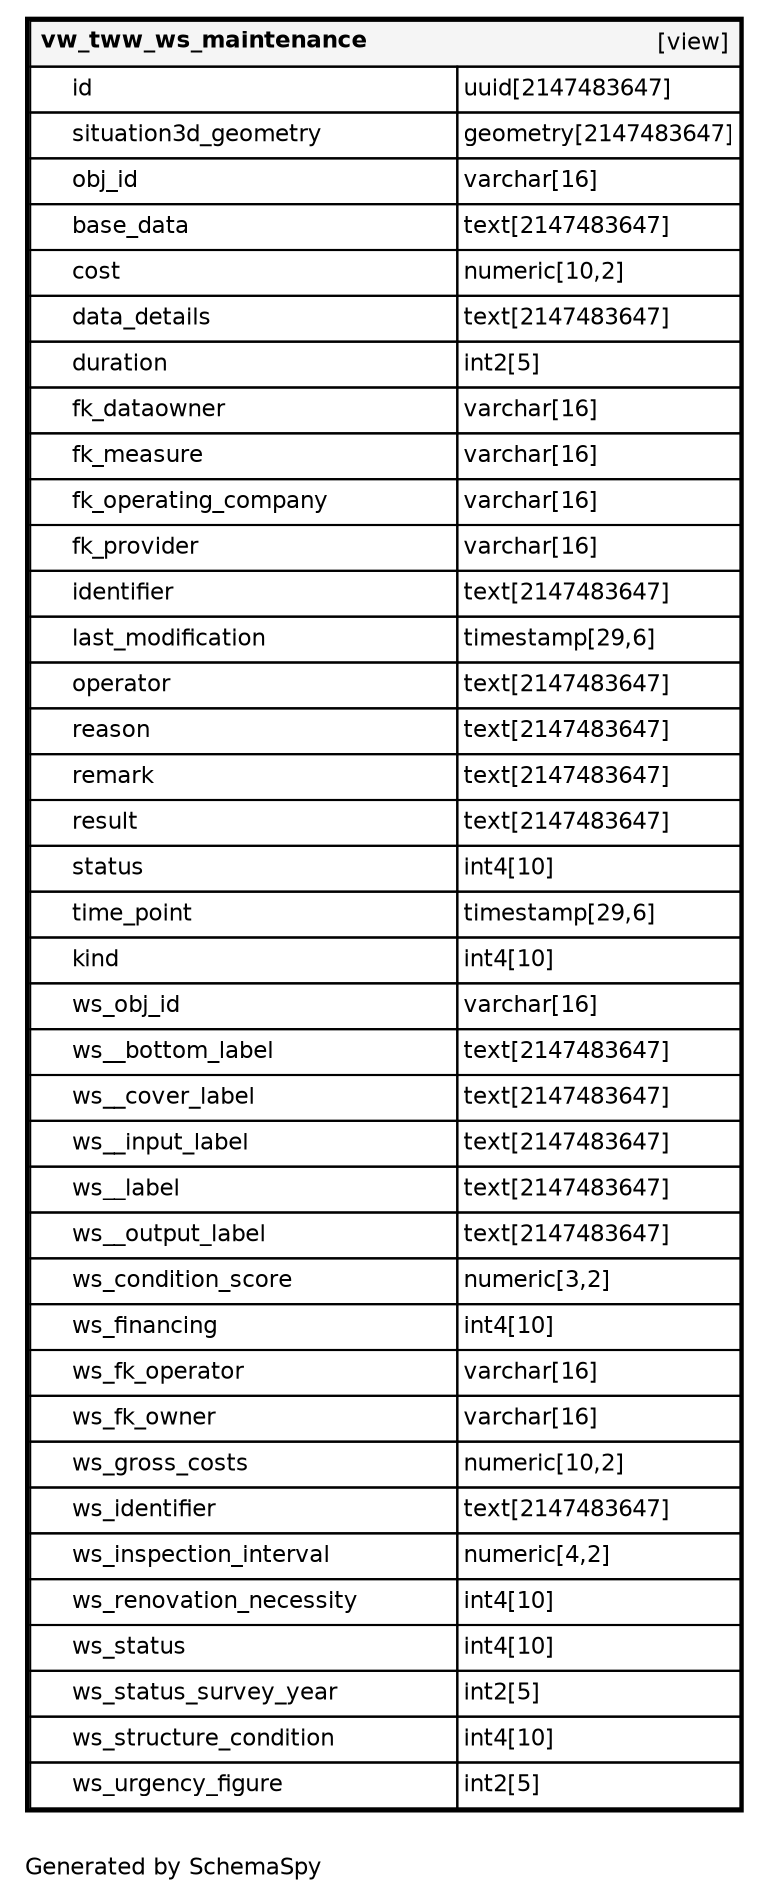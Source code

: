 digraph "oneDegreeRelationshipsDiagram" {
  graph [    rankdir="RL"    bgcolor="#ffffff"    label="\nGenerated by SchemaSpy"    labeljust="l"    nodesep="0.18"    ranksep="0.46"    fontname="Helvetica"    fontsize="11"    packmode="graph"  ];  node [    fontname="Helvetica"    fontsize="11"    shape="plaintext"  ];  edge [    arrowsize="0.8"  ];
  "vw_tww_ws_maintenance" [
   label=<
    <TABLE BORDER="2" CELLBORDER="1" CELLSPACING="0" BGCOLOR="#ffffff">
      <TR><TD COLSPAN="4"  BGCOLOR="#f5f5f5"><TABLE BORDER="0" CELLSPACING="0"><TR><TD ALIGN="LEFT" FIXEDSIZE="TRUE" WIDTH="184" HEIGHT="16"><B>vw_tww_ws_maintenance</B></TD><TD ALIGN="RIGHT">[view]</TD></TR></TABLE></TD></TR>
      <TR><TD PORT="id" COLSPAN="2" ALIGN="LEFT"><TABLE BORDER="0" CELLSPACING="0" ALIGN="LEFT"><TR ALIGN="LEFT"><TD ALIGN="LEFT" FIXEDSIZE="TRUE" WIDTH="15" HEIGHT="16"></TD><TD ALIGN="LEFT" FIXEDSIZE="TRUE" WIDTH="184" HEIGHT="16">id</TD></TR></TABLE></TD><TD PORT="id.type" ALIGN="LEFT">uuid[2147483647]</TD></TR>
      <TR><TD PORT="situation3d_geometry" COLSPAN="2" ALIGN="LEFT"><TABLE BORDER="0" CELLSPACING="0" ALIGN="LEFT"><TR ALIGN="LEFT"><TD ALIGN="LEFT" FIXEDSIZE="TRUE" WIDTH="15" HEIGHT="16"></TD><TD ALIGN="LEFT" FIXEDSIZE="TRUE" WIDTH="184" HEIGHT="16">situation3d_geometry</TD></TR></TABLE></TD><TD PORT="situation3d_geometry.type" ALIGN="LEFT">geometry[2147483647]</TD></TR>
      <TR><TD PORT="obj_id" COLSPAN="2" ALIGN="LEFT"><TABLE BORDER="0" CELLSPACING="0" ALIGN="LEFT"><TR ALIGN="LEFT"><TD ALIGN="LEFT" FIXEDSIZE="TRUE" WIDTH="15" HEIGHT="16"></TD><TD ALIGN="LEFT" FIXEDSIZE="TRUE" WIDTH="184" HEIGHT="16">obj_id</TD></TR></TABLE></TD><TD PORT="obj_id.type" ALIGN="LEFT">varchar[16]</TD></TR>
      <TR><TD PORT="base_data" COLSPAN="2" ALIGN="LEFT"><TABLE BORDER="0" CELLSPACING="0" ALIGN="LEFT"><TR ALIGN="LEFT"><TD ALIGN="LEFT" FIXEDSIZE="TRUE" WIDTH="15" HEIGHT="16"></TD><TD ALIGN="LEFT" FIXEDSIZE="TRUE" WIDTH="184" HEIGHT="16">base_data</TD></TR></TABLE></TD><TD PORT="base_data.type" ALIGN="LEFT">text[2147483647]</TD></TR>
      <TR><TD PORT="cost" COLSPAN="2" ALIGN="LEFT"><TABLE BORDER="0" CELLSPACING="0" ALIGN="LEFT"><TR ALIGN="LEFT"><TD ALIGN="LEFT" FIXEDSIZE="TRUE" WIDTH="15" HEIGHT="16"></TD><TD ALIGN="LEFT" FIXEDSIZE="TRUE" WIDTH="184" HEIGHT="16">cost</TD></TR></TABLE></TD><TD PORT="cost.type" ALIGN="LEFT">numeric[10,2]</TD></TR>
      <TR><TD PORT="data_details" COLSPAN="2" ALIGN="LEFT"><TABLE BORDER="0" CELLSPACING="0" ALIGN="LEFT"><TR ALIGN="LEFT"><TD ALIGN="LEFT" FIXEDSIZE="TRUE" WIDTH="15" HEIGHT="16"></TD><TD ALIGN="LEFT" FIXEDSIZE="TRUE" WIDTH="184" HEIGHT="16">data_details</TD></TR></TABLE></TD><TD PORT="data_details.type" ALIGN="LEFT">text[2147483647]</TD></TR>
      <TR><TD PORT="duration" COLSPAN="2" ALIGN="LEFT"><TABLE BORDER="0" CELLSPACING="0" ALIGN="LEFT"><TR ALIGN="LEFT"><TD ALIGN="LEFT" FIXEDSIZE="TRUE" WIDTH="15" HEIGHT="16"></TD><TD ALIGN="LEFT" FIXEDSIZE="TRUE" WIDTH="184" HEIGHT="16">duration</TD></TR></TABLE></TD><TD PORT="duration.type" ALIGN="LEFT">int2[5]</TD></TR>
      <TR><TD PORT="fk_dataowner" COLSPAN="2" ALIGN="LEFT"><TABLE BORDER="0" CELLSPACING="0" ALIGN="LEFT"><TR ALIGN="LEFT"><TD ALIGN="LEFT" FIXEDSIZE="TRUE" WIDTH="15" HEIGHT="16"></TD><TD ALIGN="LEFT" FIXEDSIZE="TRUE" WIDTH="184" HEIGHT="16">fk_dataowner</TD></TR></TABLE></TD><TD PORT="fk_dataowner.type" ALIGN="LEFT">varchar[16]</TD></TR>
      <TR><TD PORT="fk_measure" COLSPAN="2" ALIGN="LEFT"><TABLE BORDER="0" CELLSPACING="0" ALIGN="LEFT"><TR ALIGN="LEFT"><TD ALIGN="LEFT" FIXEDSIZE="TRUE" WIDTH="15" HEIGHT="16"></TD><TD ALIGN="LEFT" FIXEDSIZE="TRUE" WIDTH="184" HEIGHT="16">fk_measure</TD></TR></TABLE></TD><TD PORT="fk_measure.type" ALIGN="LEFT">varchar[16]</TD></TR>
      <TR><TD PORT="fk_operating_company" COLSPAN="2" ALIGN="LEFT"><TABLE BORDER="0" CELLSPACING="0" ALIGN="LEFT"><TR ALIGN="LEFT"><TD ALIGN="LEFT" FIXEDSIZE="TRUE" WIDTH="15" HEIGHT="16"></TD><TD ALIGN="LEFT" FIXEDSIZE="TRUE" WIDTH="184" HEIGHT="16">fk_operating_company</TD></TR></TABLE></TD><TD PORT="fk_operating_company.type" ALIGN="LEFT">varchar[16]</TD></TR>
      <TR><TD PORT="fk_provider" COLSPAN="2" ALIGN="LEFT"><TABLE BORDER="0" CELLSPACING="0" ALIGN="LEFT"><TR ALIGN="LEFT"><TD ALIGN="LEFT" FIXEDSIZE="TRUE" WIDTH="15" HEIGHT="16"></TD><TD ALIGN="LEFT" FIXEDSIZE="TRUE" WIDTH="184" HEIGHT="16">fk_provider</TD></TR></TABLE></TD><TD PORT="fk_provider.type" ALIGN="LEFT">varchar[16]</TD></TR>
      <TR><TD PORT="identifier" COLSPAN="2" ALIGN="LEFT"><TABLE BORDER="0" CELLSPACING="0" ALIGN="LEFT"><TR ALIGN="LEFT"><TD ALIGN="LEFT" FIXEDSIZE="TRUE" WIDTH="15" HEIGHT="16"></TD><TD ALIGN="LEFT" FIXEDSIZE="TRUE" WIDTH="184" HEIGHT="16">identifier</TD></TR></TABLE></TD><TD PORT="identifier.type" ALIGN="LEFT">text[2147483647]</TD></TR>
      <TR><TD PORT="last_modification" COLSPAN="2" ALIGN="LEFT"><TABLE BORDER="0" CELLSPACING="0" ALIGN="LEFT"><TR ALIGN="LEFT"><TD ALIGN="LEFT" FIXEDSIZE="TRUE" WIDTH="15" HEIGHT="16"></TD><TD ALIGN="LEFT" FIXEDSIZE="TRUE" WIDTH="184" HEIGHT="16">last_modification</TD></TR></TABLE></TD><TD PORT="last_modification.type" ALIGN="LEFT">timestamp[29,6]</TD></TR>
      <TR><TD PORT="operator" COLSPAN="2" ALIGN="LEFT"><TABLE BORDER="0" CELLSPACING="0" ALIGN="LEFT"><TR ALIGN="LEFT"><TD ALIGN="LEFT" FIXEDSIZE="TRUE" WIDTH="15" HEIGHT="16"></TD><TD ALIGN="LEFT" FIXEDSIZE="TRUE" WIDTH="184" HEIGHT="16">operator</TD></TR></TABLE></TD><TD PORT="operator.type" ALIGN="LEFT">text[2147483647]</TD></TR>
      <TR><TD PORT="reason" COLSPAN="2" ALIGN="LEFT"><TABLE BORDER="0" CELLSPACING="0" ALIGN="LEFT"><TR ALIGN="LEFT"><TD ALIGN="LEFT" FIXEDSIZE="TRUE" WIDTH="15" HEIGHT="16"></TD><TD ALIGN="LEFT" FIXEDSIZE="TRUE" WIDTH="184" HEIGHT="16">reason</TD></TR></TABLE></TD><TD PORT="reason.type" ALIGN="LEFT">text[2147483647]</TD></TR>
      <TR><TD PORT="remark" COLSPAN="2" ALIGN="LEFT"><TABLE BORDER="0" CELLSPACING="0" ALIGN="LEFT"><TR ALIGN="LEFT"><TD ALIGN="LEFT" FIXEDSIZE="TRUE" WIDTH="15" HEIGHT="16"></TD><TD ALIGN="LEFT" FIXEDSIZE="TRUE" WIDTH="184" HEIGHT="16">remark</TD></TR></TABLE></TD><TD PORT="remark.type" ALIGN="LEFT">text[2147483647]</TD></TR>
      <TR><TD PORT="result" COLSPAN="2" ALIGN="LEFT"><TABLE BORDER="0" CELLSPACING="0" ALIGN="LEFT"><TR ALIGN="LEFT"><TD ALIGN="LEFT" FIXEDSIZE="TRUE" WIDTH="15" HEIGHT="16"></TD><TD ALIGN="LEFT" FIXEDSIZE="TRUE" WIDTH="184" HEIGHT="16">result</TD></TR></TABLE></TD><TD PORT="result.type" ALIGN="LEFT">text[2147483647]</TD></TR>
      <TR><TD PORT="status" COLSPAN="2" ALIGN="LEFT"><TABLE BORDER="0" CELLSPACING="0" ALIGN="LEFT"><TR ALIGN="LEFT"><TD ALIGN="LEFT" FIXEDSIZE="TRUE" WIDTH="15" HEIGHT="16"></TD><TD ALIGN="LEFT" FIXEDSIZE="TRUE" WIDTH="184" HEIGHT="16">status</TD></TR></TABLE></TD><TD PORT="status.type" ALIGN="LEFT">int4[10]</TD></TR>
      <TR><TD PORT="time_point" COLSPAN="2" ALIGN="LEFT"><TABLE BORDER="0" CELLSPACING="0" ALIGN="LEFT"><TR ALIGN="LEFT"><TD ALIGN="LEFT" FIXEDSIZE="TRUE" WIDTH="15" HEIGHT="16"></TD><TD ALIGN="LEFT" FIXEDSIZE="TRUE" WIDTH="184" HEIGHT="16">time_point</TD></TR></TABLE></TD><TD PORT="time_point.type" ALIGN="LEFT">timestamp[29,6]</TD></TR>
      <TR><TD PORT="kind" COLSPAN="2" ALIGN="LEFT"><TABLE BORDER="0" CELLSPACING="0" ALIGN="LEFT"><TR ALIGN="LEFT"><TD ALIGN="LEFT" FIXEDSIZE="TRUE" WIDTH="15" HEIGHT="16"></TD><TD ALIGN="LEFT" FIXEDSIZE="TRUE" WIDTH="184" HEIGHT="16">kind</TD></TR></TABLE></TD><TD PORT="kind.type" ALIGN="LEFT">int4[10]</TD></TR>
      <TR><TD PORT="ws_obj_id" COLSPAN="2" ALIGN="LEFT"><TABLE BORDER="0" CELLSPACING="0" ALIGN="LEFT"><TR ALIGN="LEFT"><TD ALIGN="LEFT" FIXEDSIZE="TRUE" WIDTH="15" HEIGHT="16"></TD><TD ALIGN="LEFT" FIXEDSIZE="TRUE" WIDTH="184" HEIGHT="16">ws_obj_id</TD></TR></TABLE></TD><TD PORT="ws_obj_id.type" ALIGN="LEFT">varchar[16]</TD></TR>
      <TR><TD PORT="ws__bottom_label" COLSPAN="2" ALIGN="LEFT"><TABLE BORDER="0" CELLSPACING="0" ALIGN="LEFT"><TR ALIGN="LEFT"><TD ALIGN="LEFT" FIXEDSIZE="TRUE" WIDTH="15" HEIGHT="16"></TD><TD ALIGN="LEFT" FIXEDSIZE="TRUE" WIDTH="184" HEIGHT="16">ws__bottom_label</TD></TR></TABLE></TD><TD PORT="ws__bottom_label.type" ALIGN="LEFT">text[2147483647]</TD></TR>
      <TR><TD PORT="ws__cover_label" COLSPAN="2" ALIGN="LEFT"><TABLE BORDER="0" CELLSPACING="0" ALIGN="LEFT"><TR ALIGN="LEFT"><TD ALIGN="LEFT" FIXEDSIZE="TRUE" WIDTH="15" HEIGHT="16"></TD><TD ALIGN="LEFT" FIXEDSIZE="TRUE" WIDTH="184" HEIGHT="16">ws__cover_label</TD></TR></TABLE></TD><TD PORT="ws__cover_label.type" ALIGN="LEFT">text[2147483647]</TD></TR>
      <TR><TD PORT="ws__input_label" COLSPAN="2" ALIGN="LEFT"><TABLE BORDER="0" CELLSPACING="0" ALIGN="LEFT"><TR ALIGN="LEFT"><TD ALIGN="LEFT" FIXEDSIZE="TRUE" WIDTH="15" HEIGHT="16"></TD><TD ALIGN="LEFT" FIXEDSIZE="TRUE" WIDTH="184" HEIGHT="16">ws__input_label</TD></TR></TABLE></TD><TD PORT="ws__input_label.type" ALIGN="LEFT">text[2147483647]</TD></TR>
      <TR><TD PORT="ws__label" COLSPAN="2" ALIGN="LEFT"><TABLE BORDER="0" CELLSPACING="0" ALIGN="LEFT"><TR ALIGN="LEFT"><TD ALIGN="LEFT" FIXEDSIZE="TRUE" WIDTH="15" HEIGHT="16"></TD><TD ALIGN="LEFT" FIXEDSIZE="TRUE" WIDTH="184" HEIGHT="16">ws__label</TD></TR></TABLE></TD><TD PORT="ws__label.type" ALIGN="LEFT">text[2147483647]</TD></TR>
      <TR><TD PORT="ws__output_label" COLSPAN="2" ALIGN="LEFT"><TABLE BORDER="0" CELLSPACING="0" ALIGN="LEFT"><TR ALIGN="LEFT"><TD ALIGN="LEFT" FIXEDSIZE="TRUE" WIDTH="15" HEIGHT="16"></TD><TD ALIGN="LEFT" FIXEDSIZE="TRUE" WIDTH="184" HEIGHT="16">ws__output_label</TD></TR></TABLE></TD><TD PORT="ws__output_label.type" ALIGN="LEFT">text[2147483647]</TD></TR>
      <TR><TD PORT="ws_condition_score" COLSPAN="2" ALIGN="LEFT"><TABLE BORDER="0" CELLSPACING="0" ALIGN="LEFT"><TR ALIGN="LEFT"><TD ALIGN="LEFT" FIXEDSIZE="TRUE" WIDTH="15" HEIGHT="16"></TD><TD ALIGN="LEFT" FIXEDSIZE="TRUE" WIDTH="184" HEIGHT="16">ws_condition_score</TD></TR></TABLE></TD><TD PORT="ws_condition_score.type" ALIGN="LEFT">numeric[3,2]</TD></TR>
      <TR><TD PORT="ws_financing" COLSPAN="2" ALIGN="LEFT"><TABLE BORDER="0" CELLSPACING="0" ALIGN="LEFT"><TR ALIGN="LEFT"><TD ALIGN="LEFT" FIXEDSIZE="TRUE" WIDTH="15" HEIGHT="16"></TD><TD ALIGN="LEFT" FIXEDSIZE="TRUE" WIDTH="184" HEIGHT="16">ws_financing</TD></TR></TABLE></TD><TD PORT="ws_financing.type" ALIGN="LEFT">int4[10]</TD></TR>
      <TR><TD PORT="ws_fk_operator" COLSPAN="2" ALIGN="LEFT"><TABLE BORDER="0" CELLSPACING="0" ALIGN="LEFT"><TR ALIGN="LEFT"><TD ALIGN="LEFT" FIXEDSIZE="TRUE" WIDTH="15" HEIGHT="16"></TD><TD ALIGN="LEFT" FIXEDSIZE="TRUE" WIDTH="184" HEIGHT="16">ws_fk_operator</TD></TR></TABLE></TD><TD PORT="ws_fk_operator.type" ALIGN="LEFT">varchar[16]</TD></TR>
      <TR><TD PORT="ws_fk_owner" COLSPAN="2" ALIGN="LEFT"><TABLE BORDER="0" CELLSPACING="0" ALIGN="LEFT"><TR ALIGN="LEFT"><TD ALIGN="LEFT" FIXEDSIZE="TRUE" WIDTH="15" HEIGHT="16"></TD><TD ALIGN="LEFT" FIXEDSIZE="TRUE" WIDTH="184" HEIGHT="16">ws_fk_owner</TD></TR></TABLE></TD><TD PORT="ws_fk_owner.type" ALIGN="LEFT">varchar[16]</TD></TR>
      <TR><TD PORT="ws_gross_costs" COLSPAN="2" ALIGN="LEFT"><TABLE BORDER="0" CELLSPACING="0" ALIGN="LEFT"><TR ALIGN="LEFT"><TD ALIGN="LEFT" FIXEDSIZE="TRUE" WIDTH="15" HEIGHT="16"></TD><TD ALIGN="LEFT" FIXEDSIZE="TRUE" WIDTH="184" HEIGHT="16">ws_gross_costs</TD></TR></TABLE></TD><TD PORT="ws_gross_costs.type" ALIGN="LEFT">numeric[10,2]</TD></TR>
      <TR><TD PORT="ws_identifier" COLSPAN="2" ALIGN="LEFT"><TABLE BORDER="0" CELLSPACING="0" ALIGN="LEFT"><TR ALIGN="LEFT"><TD ALIGN="LEFT" FIXEDSIZE="TRUE" WIDTH="15" HEIGHT="16"></TD><TD ALIGN="LEFT" FIXEDSIZE="TRUE" WIDTH="184" HEIGHT="16">ws_identifier</TD></TR></TABLE></TD><TD PORT="ws_identifier.type" ALIGN="LEFT">text[2147483647]</TD></TR>
      <TR><TD PORT="ws_inspection_interval" COLSPAN="2" ALIGN="LEFT"><TABLE BORDER="0" CELLSPACING="0" ALIGN="LEFT"><TR ALIGN="LEFT"><TD ALIGN="LEFT" FIXEDSIZE="TRUE" WIDTH="15" HEIGHT="16"></TD><TD ALIGN="LEFT" FIXEDSIZE="TRUE" WIDTH="184" HEIGHT="16">ws_inspection_interval</TD></TR></TABLE></TD><TD PORT="ws_inspection_interval.type" ALIGN="LEFT">numeric[4,2]</TD></TR>
      <TR><TD PORT="ws_renovation_necessity" COLSPAN="2" ALIGN="LEFT"><TABLE BORDER="0" CELLSPACING="0" ALIGN="LEFT"><TR ALIGN="LEFT"><TD ALIGN="LEFT" FIXEDSIZE="TRUE" WIDTH="15" HEIGHT="16"></TD><TD ALIGN="LEFT" FIXEDSIZE="TRUE" WIDTH="184" HEIGHT="16">ws_renovation_necessity</TD></TR></TABLE></TD><TD PORT="ws_renovation_necessity.type" ALIGN="LEFT">int4[10]</TD></TR>
      <TR><TD PORT="ws_status" COLSPAN="2" ALIGN="LEFT"><TABLE BORDER="0" CELLSPACING="0" ALIGN="LEFT"><TR ALIGN="LEFT"><TD ALIGN="LEFT" FIXEDSIZE="TRUE" WIDTH="15" HEIGHT="16"></TD><TD ALIGN="LEFT" FIXEDSIZE="TRUE" WIDTH="184" HEIGHT="16">ws_status</TD></TR></TABLE></TD><TD PORT="ws_status.type" ALIGN="LEFT">int4[10]</TD></TR>
      <TR><TD PORT="ws_status_survey_year" COLSPAN="2" ALIGN="LEFT"><TABLE BORDER="0" CELLSPACING="0" ALIGN="LEFT"><TR ALIGN="LEFT"><TD ALIGN="LEFT" FIXEDSIZE="TRUE" WIDTH="15" HEIGHT="16"></TD><TD ALIGN="LEFT" FIXEDSIZE="TRUE" WIDTH="184" HEIGHT="16">ws_status_survey_year</TD></TR></TABLE></TD><TD PORT="ws_status_survey_year.type" ALIGN="LEFT">int2[5]</TD></TR>
      <TR><TD PORT="ws_structure_condition" COLSPAN="2" ALIGN="LEFT"><TABLE BORDER="0" CELLSPACING="0" ALIGN="LEFT"><TR ALIGN="LEFT"><TD ALIGN="LEFT" FIXEDSIZE="TRUE" WIDTH="15" HEIGHT="16"></TD><TD ALIGN="LEFT" FIXEDSIZE="TRUE" WIDTH="184" HEIGHT="16">ws_structure_condition</TD></TR></TABLE></TD><TD PORT="ws_structure_condition.type" ALIGN="LEFT">int4[10]</TD></TR>
      <TR><TD PORT="ws_urgency_figure" COLSPAN="2" ALIGN="LEFT"><TABLE BORDER="0" CELLSPACING="0" ALIGN="LEFT"><TR ALIGN="LEFT"><TD ALIGN="LEFT" FIXEDSIZE="TRUE" WIDTH="15" HEIGHT="16"></TD><TD ALIGN="LEFT" FIXEDSIZE="TRUE" WIDTH="184" HEIGHT="16">ws_urgency_figure</TD></TR></TABLE></TD><TD PORT="ws_urgency_figure.type" ALIGN="LEFT">int2[5]</TD></TR>
    </TABLE>>
    URL="../../tables/vw_tww_ws_maintenance.html"
    target="_top"
    tooltip="vw_tww_ws_maintenance"
  ];
}
